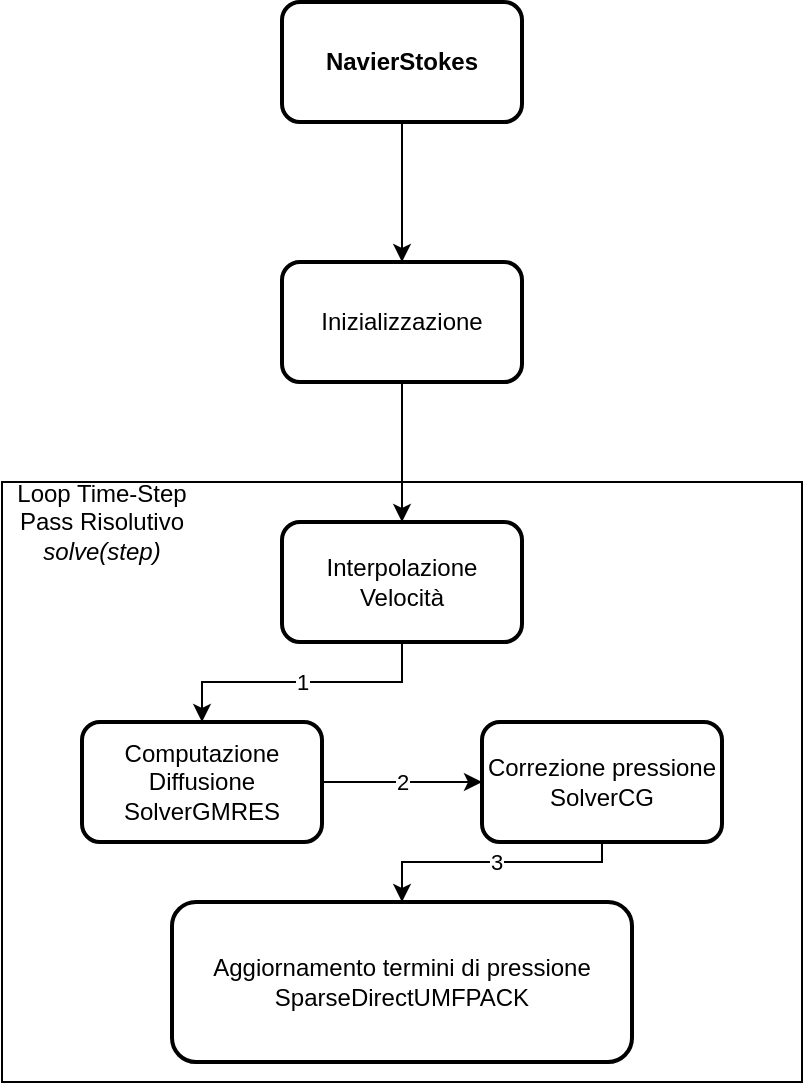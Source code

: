 <mxfile version="13.6.5">
    <diagram id="fKrREQkqZchyE4ESXf7V" name="Page-1">
        <mxGraphModel dx="1374" dy="800" grid="1" gridSize="10" guides="1" tooltips="1" connect="1" arrows="1" fold="1" page="1" pageScale="1" pageWidth="827" pageHeight="1169" math="0" shadow="0">
            <root>
                <mxCell id="0"/>
                <mxCell id="1" parent="0"/>
                <mxCell id="34" value="" style="rounded=0;whiteSpace=wrap;html=1;" vertex="1" parent="1">
                    <mxGeometry x="200" y="280" width="400" height="300" as="geometry"/>
                </mxCell>
                <mxCell id="36" style="edgeStyle=orthogonalEdgeStyle;rounded=0;orthogonalLoop=1;jettySize=auto;html=1;" edge="1" parent="1" source="3" target="26">
                    <mxGeometry relative="1" as="geometry"/>
                </mxCell>
                <mxCell id="3" value="NavierStokes" style="rounded=1;whiteSpace=wrap;html=1;strokeWidth=2;fontStyle=1" parent="1" vertex="1">
                    <mxGeometry x="340" y="40" width="120" height="60" as="geometry"/>
                </mxCell>
                <mxCell id="38" style="edgeStyle=orthogonalEdgeStyle;rounded=0;orthogonalLoop=1;jettySize=auto;html=1;" edge="1" parent="1" source="26" target="29">
                    <mxGeometry relative="1" as="geometry"/>
                </mxCell>
                <mxCell id="26" value="Inizializzazione" style="whiteSpace=wrap;html=1;rounded=1;strokeWidth=2;fontStyle=0" parent="1" vertex="1">
                    <mxGeometry x="340" y="170" width="120" height="60" as="geometry"/>
                </mxCell>
                <mxCell id="33" value="1" style="edgeStyle=orthogonalEdgeStyle;rounded=0;orthogonalLoop=1;jettySize=auto;html=1;" parent="1" source="29" target="32" edge="1">
                    <mxGeometry relative="1" as="geometry"/>
                </mxCell>
                <mxCell id="29" value="Interpolazione&lt;br&gt;Velocità" style="whiteSpace=wrap;html=1;rounded=1;strokeWidth=2;fontStyle=0" parent="1" vertex="1">
                    <mxGeometry x="340" y="300" width="120" height="60" as="geometry"/>
                </mxCell>
                <mxCell id="40" value="2" style="edgeStyle=orthogonalEdgeStyle;rounded=0;orthogonalLoop=1;jettySize=auto;html=1;" edge="1" parent="1" source="32" target="39">
                    <mxGeometry relative="1" as="geometry"/>
                </mxCell>
                <mxCell id="32" value="Computazione Diffusione&lt;br&gt;SolverGMRES" style="whiteSpace=wrap;html=1;rounded=1;strokeWidth=2;fontStyle=0" parent="1" vertex="1">
                    <mxGeometry x="240" y="400" width="120" height="60" as="geometry"/>
                </mxCell>
                <mxCell id="35" value="Loop Time-Step&lt;br&gt;Pass Risolutivo&lt;br&gt;&lt;i&gt;solve(step)&lt;/i&gt;" style="text;html=1;strokeColor=none;fillColor=none;align=center;verticalAlign=middle;whiteSpace=wrap;rounded=0;" vertex="1" parent="1">
                    <mxGeometry x="200" y="280" width="100" height="40" as="geometry"/>
                </mxCell>
                <mxCell id="42" value="" style="edgeStyle=orthogonalEdgeStyle;rounded=0;orthogonalLoop=1;jettySize=auto;html=1;" edge="1" parent="1" source="39" target="41">
                    <mxGeometry relative="1" as="geometry">
                        <Array as="points">
                            <mxPoint x="500" y="470"/>
                            <mxPoint x="400" y="470"/>
                        </Array>
                    </mxGeometry>
                </mxCell>
                <mxCell id="43" value="3" style="edgeLabel;html=1;align=center;verticalAlign=middle;resizable=0;points=[];" vertex="1" connectable="0" parent="42">
                    <mxGeometry x="-0.383" y="-3" relative="1" as="geometry">
                        <mxPoint x="-23" y="3" as="offset"/>
                    </mxGeometry>
                </mxCell>
                <mxCell id="39" value="Correzione pressione&lt;br&gt;SolverCG" style="whiteSpace=wrap;html=1;rounded=1;fontStyle=0;strokeWidth=2;" vertex="1" parent="1">
                    <mxGeometry x="440" y="400" width="120" height="60" as="geometry"/>
                </mxCell>
                <mxCell id="41" value="Aggiornamento termini di pressione&lt;br&gt;SparseDirectUMFPACK" style="whiteSpace=wrap;html=1;rounded=1;fontStyle=0;strokeWidth=2;" vertex="1" parent="1">
                    <mxGeometry x="285" y="490" width="230" height="80" as="geometry"/>
                </mxCell>
            </root>
        </mxGraphModel>
    </diagram>
</mxfile>